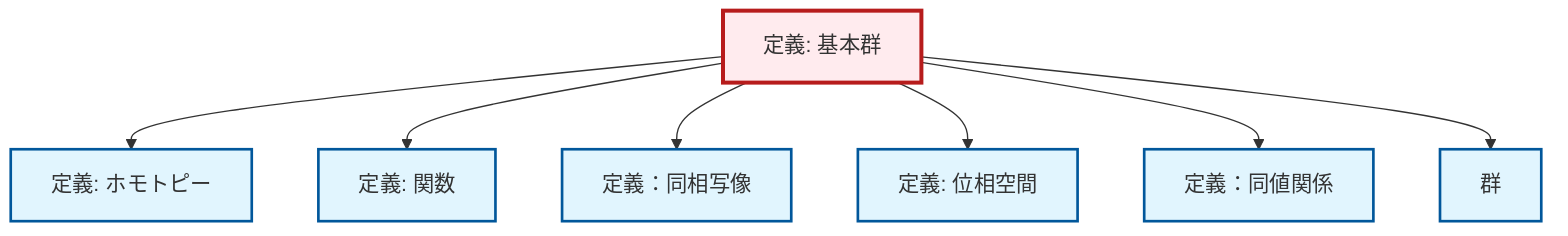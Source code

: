 graph TD
    classDef definition fill:#e1f5fe,stroke:#01579b,stroke-width:2px
    classDef theorem fill:#f3e5f5,stroke:#4a148c,stroke-width:2px
    classDef axiom fill:#fff3e0,stroke:#e65100,stroke-width:2px
    classDef example fill:#e8f5e9,stroke:#1b5e20,stroke-width:2px
    classDef current fill:#ffebee,stroke:#b71c1c,stroke-width:3px
    def-fundamental-group["定義: 基本群"]:::definition
    def-topological-space["定義: 位相空間"]:::definition
    def-function["定義: 関数"]:::definition
    def-equivalence-relation["定義：同値関係"]:::definition
    def-homotopy["定義: ホモトピー"]:::definition
    def-group["群"]:::definition
    def-homeomorphism["定義：同相写像"]:::definition
    def-fundamental-group --> def-homotopy
    def-fundamental-group --> def-function
    def-fundamental-group --> def-homeomorphism
    def-fundamental-group --> def-topological-space
    def-fundamental-group --> def-equivalence-relation
    def-fundamental-group --> def-group
    class def-fundamental-group current